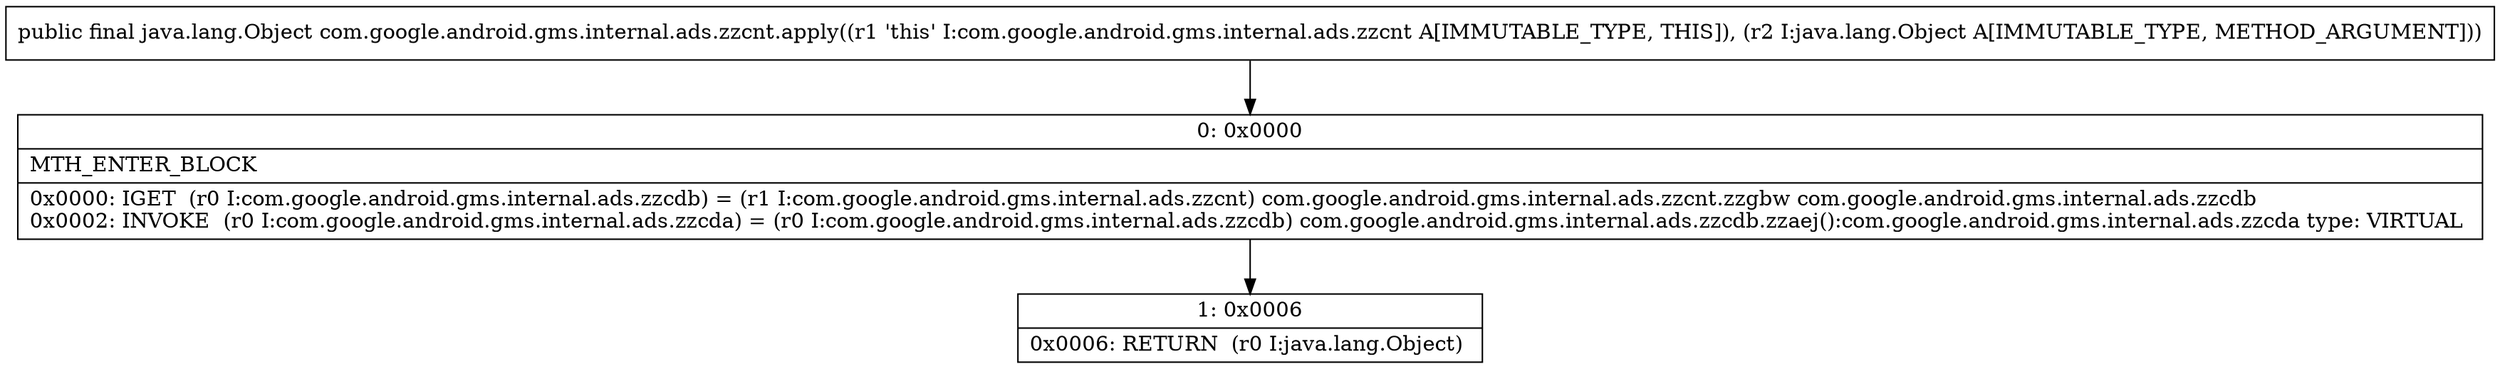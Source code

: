 digraph "CFG forcom.google.android.gms.internal.ads.zzcnt.apply(Ljava\/lang\/Object;)Ljava\/lang\/Object;" {
Node_0 [shape=record,label="{0\:\ 0x0000|MTH_ENTER_BLOCK\l|0x0000: IGET  (r0 I:com.google.android.gms.internal.ads.zzcdb) = (r1 I:com.google.android.gms.internal.ads.zzcnt) com.google.android.gms.internal.ads.zzcnt.zzgbw com.google.android.gms.internal.ads.zzcdb \l0x0002: INVOKE  (r0 I:com.google.android.gms.internal.ads.zzcda) = (r0 I:com.google.android.gms.internal.ads.zzcdb) com.google.android.gms.internal.ads.zzcdb.zzaej():com.google.android.gms.internal.ads.zzcda type: VIRTUAL \l}"];
Node_1 [shape=record,label="{1\:\ 0x0006|0x0006: RETURN  (r0 I:java.lang.Object) \l}"];
MethodNode[shape=record,label="{public final java.lang.Object com.google.android.gms.internal.ads.zzcnt.apply((r1 'this' I:com.google.android.gms.internal.ads.zzcnt A[IMMUTABLE_TYPE, THIS]), (r2 I:java.lang.Object A[IMMUTABLE_TYPE, METHOD_ARGUMENT])) }"];
MethodNode -> Node_0;
Node_0 -> Node_1;
}

